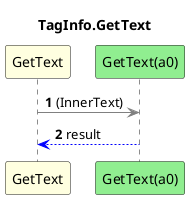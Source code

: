 @startuml TagInfo.GetText
title TagInfo.GetText
participant "GetText" as GetText #LightYellow
participant "GetText(a0)" as GetText_a0 #LightGreen
autonumber
GetText -[#grey]> GetText_a0 : (InnerText)
GetText_a0 -[#blue]-> GetText : result
@enduml
